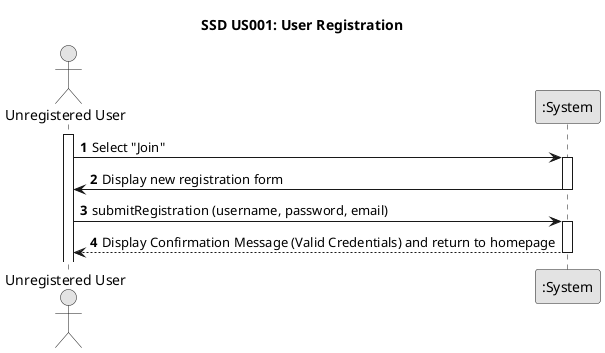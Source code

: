 @startuml System Sequence Diagram (SSD)
skinparam monochrome true
skinparam packageStyle rectangle
skinparam shadowing false

title SSD US001: User Registration

autonumber

actor "Unregistered User" as User
participant ":System" as System

activate User

User -> System : Select "Join"
activate System

System -> User : Display new registration form
deactivate System

User -> System : submitRegistration (username, password, email)
activate System

System --> User : Display Confirmation Message (Valid Credentials) and return to homepage

deactivate System
@enduml